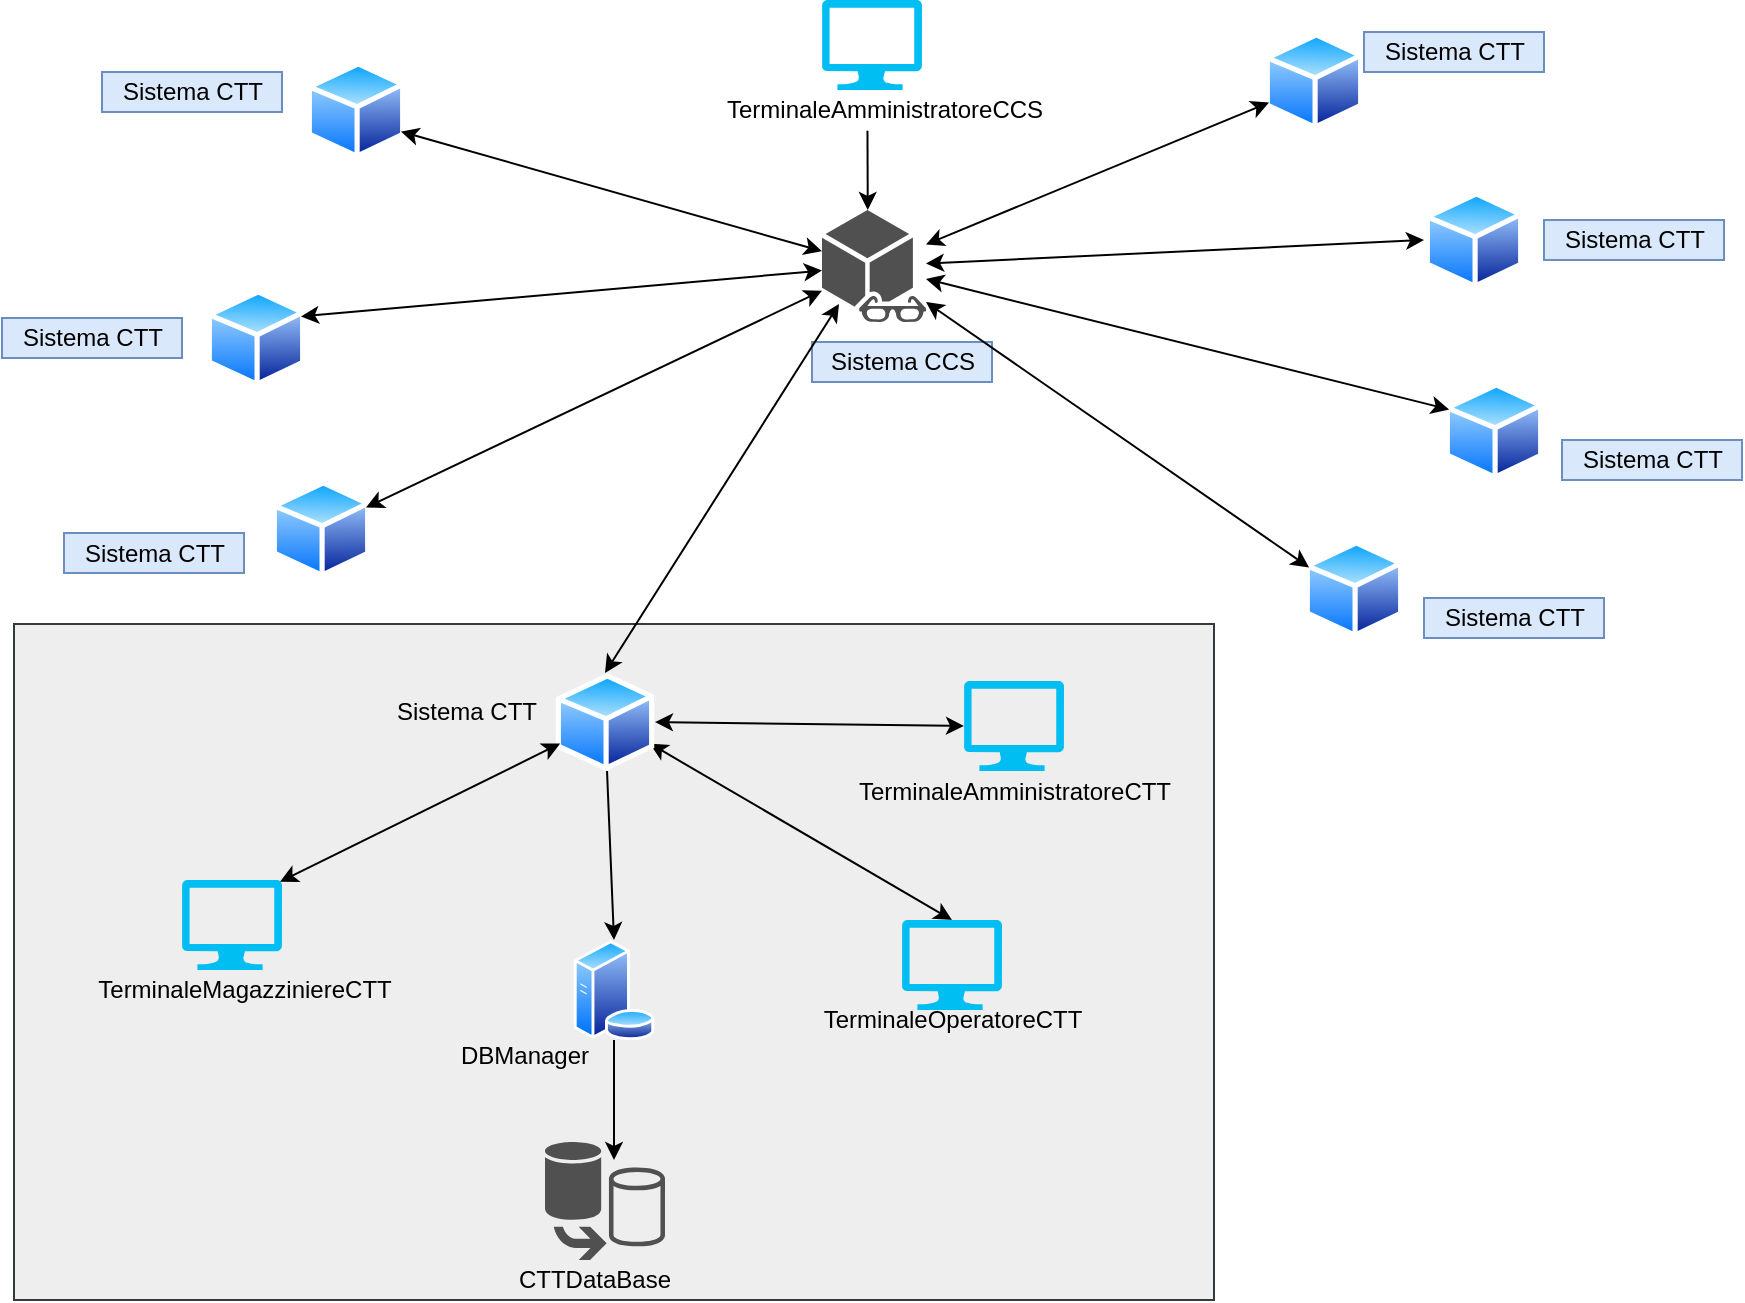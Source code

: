 <mxfile version="14.5.1" type="device"><diagram id="F1FANpOwpuvpX6jeLgoc" name="Page-1"><mxGraphModel dx="4498" dy="1724" grid="1" gridSize="10" guides="1" tooltips="1" connect="1" arrows="1" fold="1" page="1" pageScale="1" pageWidth="827" pageHeight="1169" math="0" shadow="0"><root><mxCell id="0"/><mxCell id="1" parent="0"/><mxCell id="EabEIgHXr1oil1gj8jBn-44" value="" style="rounded=0;whiteSpace=wrap;html=1;sketch=0;fillColor=#eeeeee;strokeColor=#36393d;" parent="1" vertex="1"><mxGeometry x="-1644" y="312" width="600" height="338" as="geometry"/></mxCell><mxCell id="EabEIgHXr1oil1gj8jBn-5" value="Sistema CCS" style="text;html=1;align=center;verticalAlign=middle;resizable=0;points=[];autosize=1;fillColor=#dae8fc;strokeColor=#6c8ebf;" parent="1" vertex="1"><mxGeometry x="-1245" y="171" width="90" height="20" as="geometry"/></mxCell><mxCell id="EabEIgHXr1oil1gj8jBn-7" value="Sistema CTT" style="text;html=1;align=center;verticalAlign=middle;resizable=0;points=[];autosize=1;" parent="1" vertex="1"><mxGeometry x="-1463.5" y="346" width="90" height="20" as="geometry"/></mxCell><mxCell id="EabEIgHXr1oil1gj8jBn-9" value="" style="aspect=fixed;perimeter=ellipsePerimeter;html=1;align=center;shadow=0;dashed=0;spacingTop=3;image;image=img/lib/active_directory/database_server.svg;" parent="1" vertex="1"><mxGeometry x="-1364.5" y="470" width="41" height="50" as="geometry"/></mxCell><mxCell id="EabEIgHXr1oil1gj8jBn-10" value="CTTDataBase" style="text;html=1;align=center;verticalAlign=middle;resizable=0;points=[];autosize=1;" parent="1" vertex="1"><mxGeometry x="-1399" y="630" width="90" height="20" as="geometry"/></mxCell><mxCell id="EabEIgHXr1oil1gj8jBn-11" value="" style="verticalLabelPosition=bottom;html=1;verticalAlign=top;align=center;strokeColor=none;fillColor=#00BEF2;shape=mxgraph.azure.computer;pointerEvents=1;" parent="1" vertex="1"><mxGeometry x="-1560" y="440" width="50" height="45" as="geometry"/></mxCell><mxCell id="EabEIgHXr1oil1gj8jBn-12" value="&lt;span style=&quot;color: rgba(0 , 0 , 0 , 0) ; font-family: monospace ; font-size: 0px&quot;&gt;%3CmxGraphModel%3E%3Croot%3E%3CmxCell%20id%3D%220%22%2F%3E%3CmxCell%20id%3D%221%22%20parent%3D%220%22%2F%3E%3CmxCell%20id%3D%222%22%20value%3D%22%22%20style%3D%22verticalLabelPosition%3Dbottom%3Bhtml%3D1%3BverticalAlign%3Dtop%3Balign%3Dcenter%3BstrokeColor%3Dnone%3BfillColor%3D%2300BEF2%3Bshape%3Dmxgraph.azure.computer%3BpointerEvents%3D1%3B%22%20vertex%3D%221%22%20parent%3D%221%22%3E%3CmxGeometry%20x%3D%22200%22%20y%3D%22242.5%22%20width%3D%2250%22%20height%3D%2245%22%20as%3D%22geometry%22%2F%3E%3C%2FmxCell%3E%3C%2Froot%3E%3C%2FmxGraphModel%3E&lt;/span&gt;" style="verticalLabelPosition=bottom;html=1;verticalAlign=top;align=center;strokeColor=none;fillColor=#00BEF2;shape=mxgraph.azure.computer;pointerEvents=1;" parent="1" vertex="1"><mxGeometry x="-1200" y="460" width="50" height="45" as="geometry"/></mxCell><mxCell id="EabEIgHXr1oil1gj8jBn-13" value="&lt;span style=&quot;color: rgba(0 , 0 , 0 , 0) ; font-family: monospace ; font-size: 0px&quot;&gt;%3CmxGraphModel%3E%3Croot%3E%3CmxCell%20id%3D%220%22%2F%3E%3CmxCell%20id%3D%221%22%20parent%3D%220%22%2F%3E%3CmxCell%20id%3D%222%22%20value%3D%22%22%20style%3D%22verticalLabelPosition%3Dbottom%3Bhtml%3D1%3BverticalAlign%3Dtop%3Balign%3Dcenter%3BstrokeColor%3Dnone%3BfillColor%3D%2300BEF2%3Bshape%3Dmxgraph.azure.computer%3BpointerEvents%3D1%3B%22%20vertex%3D%221%22%20parent%3D%221%22%3E%3CmxGeometry%20x%3D%22200%22%20y%3D%22242.5%22%20width%3D%2250%22%20height%3D%2245%22%20as%3D%22geometry%22%2F%3E%3C%2FmxCell%3E%3C%2Froot%3E%3C%2FmxGraphModel%3E&lt;/span&gt;" style="verticalLabelPosition=bottom;html=1;verticalAlign=top;align=center;strokeColor=none;fillColor=#00BEF2;shape=mxgraph.azure.computer;pointerEvents=1;" parent="1" vertex="1"><mxGeometry x="-1169" y="340.5" width="50" height="45" as="geometry"/></mxCell><mxCell id="EabEIgHXr1oil1gj8jBn-15" value="TerminaleMagazziniereCTT" style="text;html=1;align=center;verticalAlign=middle;resizable=0;points=[];autosize=1;" parent="1" vertex="1"><mxGeometry x="-1609" y="485" width="160" height="20" as="geometry"/></mxCell><mxCell id="EabEIgHXr1oil1gj8jBn-16" value="TerminaleOperatoreCTT" style="text;html=1;align=center;verticalAlign=middle;resizable=0;points=[];autosize=1;" parent="1" vertex="1"><mxGeometry x="-1245" y="500" width="140" height="20" as="geometry"/></mxCell><mxCell id="EabEIgHXr1oil1gj8jBn-17" value="TerminaleAmministratoreCTT" style="text;html=1;align=center;verticalAlign=middle;resizable=0;points=[];autosize=1;" parent="1" vertex="1"><mxGeometry x="-1229" y="385.5" width="170" height="20" as="geometry"/></mxCell><mxCell id="EabEIgHXr1oil1gj8jBn-19" value="" style="endArrow=classic;html=1;exitX=0.5;exitY=0;exitDx=0;exitDy=0;exitPerimeter=0;entryX=1;entryY=0.75;entryDx=0;entryDy=0;startArrow=classic;startFill=1;" parent="1" source="EabEIgHXr1oil1gj8jBn-12" target="EabEIgHXr1oil1gj8jBn-23" edge="1"><mxGeometry width="50" height="50" relative="1" as="geometry"><mxPoint x="-1750" y="275.9" as="sourcePoint"/><mxPoint x="-1698.014" y="214.5" as="targetPoint"/></mxGeometry></mxCell><mxCell id="EabEIgHXr1oil1gj8jBn-20" value="" style="endArrow=classic;html=1;entryX=1;entryY=0.5;entryDx=0;entryDy=0;startArrow=classic;startFill=1;exitX=0;exitY=0.5;exitDx=0;exitDy=0;exitPerimeter=0;" parent="1" source="EabEIgHXr1oil1gj8jBn-13" target="EabEIgHXr1oil1gj8jBn-23" edge="1"><mxGeometry width="50" height="50" relative="1" as="geometry"><mxPoint x="-1171" y="369" as="sourcePoint"/><mxPoint x="-1321" y="363.161" as="targetPoint"/></mxGeometry></mxCell><mxCell id="EabEIgHXr1oil1gj8jBn-21" value="" style="endArrow=classic;html=1;entryX=0.5;entryY=0;entryDx=0;entryDy=0;" parent="1" source="EabEIgHXr1oil1gj8jBn-23" target="EabEIgHXr1oil1gj8jBn-9" edge="1"><mxGeometry width="50" height="50" relative="1" as="geometry"><mxPoint x="-1344.0" y="387.0" as="sourcePoint"/><mxPoint x="-1347.313" y="467" as="targetPoint"/></mxGeometry></mxCell><mxCell id="EabEIgHXr1oil1gj8jBn-22" value="" style="endArrow=classic;startArrow=classic;html=1;exitX=0;exitY=1;exitDx=0;exitDy=0;entryX=0.5;entryY=0;entryDx=0;entryDy=0;" parent="1" target="EabEIgHXr1oil1gj8jBn-23" edge="1"><mxGeometry width="50" height="50" relative="1" as="geometry"><mxPoint x="-1231.498" y="151.998" as="sourcePoint"/><mxPoint x="-1090.353" y="320" as="targetPoint"/></mxGeometry></mxCell><mxCell id="EabEIgHXr1oil1gj8jBn-23" value="" style="aspect=fixed;perimeter=ellipsePerimeter;html=1;align=center;shadow=0;dashed=0;spacingTop=3;image;image=img/lib/active_directory/generic_node.svg;sketch=0;" parent="1" vertex="1"><mxGeometry x="-1373.5" y="336.5" width="50" height="49" as="geometry"/></mxCell><mxCell id="EabEIgHXr1oil1gj8jBn-25" value="" style="endArrow=classic;html=1;exitX=0.469;exitY=1.021;exitDx=0;exitDy=0;exitPerimeter=0;" parent="1" edge="1"><mxGeometry width="50" height="50" relative="1" as="geometry"><mxPoint x="-1217.27" y="65.42" as="sourcePoint"/><mxPoint x="-1217.112" y="105" as="targetPoint"/></mxGeometry></mxCell><mxCell id="EabEIgHXr1oil1gj8jBn-26" value="TerminaleAmministratoreCCS" style="text;html=1;align=center;verticalAlign=middle;resizable=0;points=[];autosize=1;" parent="1" vertex="1"><mxGeometry x="-1294" y="45" width="170" height="20" as="geometry"/></mxCell><mxCell id="EabEIgHXr1oil1gj8jBn-29" value="" style="endArrow=classic;html=1;exitX=0;exitY=0.75;exitDx=0;exitDy=0;entryX=0.98;entryY=0.02;entryDx=0;entryDy=0;startArrow=classic;startFill=1;entryPerimeter=0;" parent="1" source="EabEIgHXr1oil1gj8jBn-23" target="EabEIgHXr1oil1gj8jBn-11" edge="1"><mxGeometry width="50" height="50" relative="1" as="geometry"><mxPoint x="-1386.5" y="445.005" as="sourcePoint"/><mxPoint x="-1489" y="465.02" as="targetPoint"/></mxGeometry></mxCell><mxCell id="EabEIgHXr1oil1gj8jBn-14" value="&lt;span style=&quot;color: rgba(0 , 0 , 0 , 0) ; font-family: monospace ; font-size: 0px&quot;&gt;%3CmxGraphModel%3E%3Croot%3E%3CmxCell%20id%3D%220%22%2F%3E%3CmxCell%20id%3D%221%22%20parent%3D%220%22%2F%3E%3CmxCell%20id%3D%222%22%20value%3D%22%22%20style%3D%22verticalLabelPosition%3Dbottom%3Bhtml%3D1%3BverticalAlign%3Dtop%3Balign%3Dcenter%3BstrokeColor%3Dnone%3BfillColor%3D%2300BEF2%3Bshape%3Dmxgraph.azure.computer%3BpointerEvents%3D1%3B%22%20vertex%3D%221%22%20parent%3D%221%22%3E%3CmxGeometry%20x%3D%22200%22%20y%3D%22242.5%22%20width%3D%2250%22%20height%3D%2245%22%20as%3D%22geometry%22%2F%3E%3C%2FmxCell%3E%3C%2Froot%3E%3C%2FmxGraphModel%3E&lt;/span&gt;" style="verticalLabelPosition=bottom;html=1;verticalAlign=top;align=center;strokeColor=none;fillColor=#00BEF2;shape=mxgraph.azure.computer;pointerEvents=1;" parent="1" vertex="1"><mxGeometry x="-1240" width="50" height="45" as="geometry"/></mxCell><mxCell id="EabEIgHXr1oil1gj8jBn-31" value="" style="pointerEvents=1;shadow=0;dashed=0;html=1;strokeColor=none;fillColor=#505050;labelPosition=center;verticalLabelPosition=bottom;verticalAlign=top;outlineConnect=0;align=center;shape=mxgraph.office.communications.watcher_node;sketch=0;" parent="1" vertex="1"><mxGeometry x="-1240" y="105" width="52" height="56" as="geometry"/></mxCell><mxCell id="EabEIgHXr1oil1gj8jBn-33" value="Sistema CTT" style="text;html=1;align=center;verticalAlign=middle;resizable=0;points=[];autosize=1;fillColor=#dae8fc;strokeColor=#6c8ebf;" parent="1" vertex="1"><mxGeometry x="-1650" y="159" width="90" height="20" as="geometry"/></mxCell><mxCell id="EabEIgHXr1oil1gj8jBn-34" value="" style="aspect=fixed;perimeter=ellipsePerimeter;html=1;align=center;shadow=0;dashed=0;spacingTop=3;image;image=img/lib/active_directory/generic_node.svg;sketch=0;" parent="1" vertex="1"><mxGeometry x="-1548" y="144.5" width="50" height="49" as="geometry"/></mxCell><mxCell id="EabEIgHXr1oil1gj8jBn-35" value="Sistema CTT" style="text;html=1;align=center;verticalAlign=middle;resizable=0;points=[];autosize=1;fillColor=#dae8fc;strokeColor=#6c8ebf;" parent="1" vertex="1"><mxGeometry x="-939" y="299" width="90" height="20" as="geometry"/></mxCell><mxCell id="EabEIgHXr1oil1gj8jBn-36" value="" style="aspect=fixed;perimeter=ellipsePerimeter;html=1;align=center;shadow=0;dashed=0;spacingTop=3;image;image=img/lib/active_directory/generic_node.svg;sketch=0;" parent="1" vertex="1"><mxGeometry x="-999" y="270" width="50" height="49" as="geometry"/></mxCell><mxCell id="EabEIgHXr1oil1gj8jBn-39" value="Sistema CTT" style="text;html=1;align=center;verticalAlign=middle;resizable=0;points=[];autosize=1;fillColor=#dae8fc;strokeColor=#6c8ebf;" parent="1" vertex="1"><mxGeometry x="-879" y="110" width="90" height="20" as="geometry"/></mxCell><mxCell id="EabEIgHXr1oil1gj8jBn-40" value="" style="aspect=fixed;perimeter=ellipsePerimeter;html=1;align=center;shadow=0;dashed=0;spacingTop=3;image;image=img/lib/active_directory/generic_node.svg;sketch=0;" parent="1" vertex="1"><mxGeometry x="-939" y="95.5" width="50" height="49" as="geometry"/></mxCell><mxCell id="EabEIgHXr1oil1gj8jBn-41" value="" style="endArrow=classic;startArrow=classic;html=1;entryX=0;entryY=0.25;entryDx=0;entryDy=0;" parent="1" source="EabEIgHXr1oil1gj8jBn-31" target="EabEIgHXr1oil1gj8jBn-36" edge="1"><mxGeometry width="50" height="50" relative="1" as="geometry"><mxPoint x="-1221.498" y="161.998" as="sourcePoint"/><mxPoint x="-1338.5" y="346.5" as="targetPoint"/></mxGeometry></mxCell><mxCell id="EabEIgHXr1oil1gj8jBn-42" value="" style="endArrow=classic;startArrow=classic;html=1;exitX=0;exitY=0.5;exitDx=0;exitDy=0;" parent="1" source="EabEIgHXr1oil1gj8jBn-40" target="EabEIgHXr1oil1gj8jBn-31" edge="1"><mxGeometry width="50" height="50" relative="1" as="geometry"><mxPoint x="-1178.0" y="156.191" as="sourcePoint"/><mxPoint x="-1179" y="110" as="targetPoint"/></mxGeometry></mxCell><mxCell id="EabEIgHXr1oil1gj8jBn-43" value="" style="endArrow=classic;startArrow=classic;html=1;entryX=1;entryY=0.25;entryDx=0;entryDy=0;" parent="1" source="EabEIgHXr1oil1gj8jBn-31" target="EabEIgHXr1oil1gj8jBn-34" edge="1"><mxGeometry width="50" height="50" relative="1" as="geometry"><mxPoint x="-1221.498" y="161.998" as="sourcePoint"/><mxPoint x="-1338.5" y="346.5" as="targetPoint"/></mxGeometry></mxCell><mxCell id="6c97ke4-kdbYx4nfNNnY-4" value="" style="endArrow=classic;html=1;exitX=0.5;exitY=1;exitDx=0;exitDy=0;" edge="1" parent="1" source="EabEIgHXr1oil1gj8jBn-9"><mxGeometry width="50" height="50" relative="1" as="geometry"><mxPoint x="-1347.937" y="523" as="sourcePoint"/><mxPoint x="-1344" y="580" as="targetPoint"/></mxGeometry></mxCell><mxCell id="6c97ke4-kdbYx4nfNNnY-5" value="DBManager" style="text;html=1;align=center;verticalAlign=middle;resizable=0;points=[];autosize=1;" vertex="1" parent="1"><mxGeometry x="-1429" y="517.5" width="80" height="20" as="geometry"/></mxCell><mxCell id="6c97ke4-kdbYx4nfNNnY-7" value="" style="shadow=0;dashed=0;html=1;strokeColor=none;fillColor=#505050;labelPosition=center;verticalLabelPosition=bottom;verticalAlign=top;outlineConnect=0;align=center;shape=mxgraph.office.databases.database_mirror_witness_node;" vertex="1" parent="1"><mxGeometry x="-1378.5" y="571" width="60" height="59" as="geometry"/></mxCell><mxCell id="6c97ke4-kdbYx4nfNNnY-9" value="" style="aspect=fixed;perimeter=ellipsePerimeter;html=1;align=center;shadow=0;dashed=0;spacingTop=3;image;image=img/lib/active_directory/generic_node.svg;sketch=0;" vertex="1" parent="1"><mxGeometry x="-1515.5" y="240" width="50" height="49" as="geometry"/></mxCell><mxCell id="6c97ke4-kdbYx4nfNNnY-10" value="Sistema CTT" style="text;html=1;align=center;verticalAlign=middle;resizable=0;points=[];autosize=1;fillColor=#dae8fc;strokeColor=#6c8ebf;" vertex="1" parent="1"><mxGeometry x="-1619" y="266.5" width="90" height="20" as="geometry"/></mxCell><mxCell id="6c97ke4-kdbYx4nfNNnY-11" value="Sistema CTT" style="text;html=1;align=center;verticalAlign=middle;resizable=0;points=[];autosize=1;fillColor=#dae8fc;strokeColor=#6c8ebf;" vertex="1" parent="1"><mxGeometry x="-870" y="220" width="90" height="20" as="geometry"/></mxCell><mxCell id="6c97ke4-kdbYx4nfNNnY-12" value="" style="aspect=fixed;perimeter=ellipsePerimeter;html=1;align=center;shadow=0;dashed=0;spacingTop=3;image;image=img/lib/active_directory/generic_node.svg;sketch=0;" vertex="1" parent="1"><mxGeometry x="-929" y="191" width="50" height="49" as="geometry"/></mxCell><mxCell id="6c97ke4-kdbYx4nfNNnY-13" value="" style="endArrow=classic;startArrow=classic;html=1;" edge="1" parent="1" source="EabEIgHXr1oil1gj8jBn-31" target="6c97ke4-kdbYx4nfNNnY-9"><mxGeometry width="50" height="50" relative="1" as="geometry"><mxPoint x="-1230" y="145.312" as="sourcePoint"/><mxPoint x="-1490.428" y="168.467" as="targetPoint"/></mxGeometry></mxCell><mxCell id="6c97ke4-kdbYx4nfNNnY-14" value="" style="endArrow=classic;startArrow=classic;html=1;entryX=0;entryY=0.25;entryDx=0;entryDy=0;" edge="1" parent="1" source="EabEIgHXr1oil1gj8jBn-31" target="6c97ke4-kdbYx4nfNNnY-12"><mxGeometry width="50" height="50" relative="1" as="geometry"><mxPoint x="-1150" y="130.003" as="sourcePoint"/><mxPoint x="-958.572" y="262.917" as="targetPoint"/></mxGeometry></mxCell><mxCell id="6c97ke4-kdbYx4nfNNnY-15" value="" style="aspect=fixed;perimeter=ellipsePerimeter;html=1;align=center;shadow=0;dashed=0;spacingTop=3;image;image=img/lib/active_directory/generic_node.svg;sketch=0;" vertex="1" parent="1"><mxGeometry x="-1498" y="30.5" width="50" height="49" as="geometry"/></mxCell><mxCell id="6c97ke4-kdbYx4nfNNnY-16" value="" style="aspect=fixed;perimeter=ellipsePerimeter;html=1;align=center;shadow=0;dashed=0;spacingTop=3;image;image=img/lib/active_directory/generic_node.svg;sketch=0;" vertex="1" parent="1"><mxGeometry x="-1019" y="16" width="50" height="49" as="geometry"/></mxCell><mxCell id="6c97ke4-kdbYx4nfNNnY-17" value="" style="endArrow=classic;startArrow=classic;html=1;entryX=0;entryY=0.75;entryDx=0;entryDy=0;" edge="1" parent="1" source="EabEIgHXr1oil1gj8jBn-31" target="6c97ke4-kdbYx4nfNNnY-16"><mxGeometry width="50" height="50" relative="1" as="geometry"><mxPoint x="-929.0" y="130.0" as="sourcePoint"/><mxPoint x="-1178" y="141.771" as="targetPoint"/></mxGeometry></mxCell><mxCell id="6c97ke4-kdbYx4nfNNnY-18" value="Sistema CTT" style="text;html=1;align=center;verticalAlign=middle;resizable=0;points=[];autosize=1;fillColor=#dae8fc;strokeColor=#6c8ebf;" vertex="1" parent="1"><mxGeometry x="-969" y="16" width="90" height="20" as="geometry"/></mxCell><mxCell id="6c97ke4-kdbYx4nfNNnY-19" value="" style="endArrow=classic;startArrow=classic;html=1;entryX=1;entryY=0.75;entryDx=0;entryDy=0;" edge="1" parent="1" source="EabEIgHXr1oil1gj8jBn-31" target="6c97ke4-kdbYx4nfNNnY-15"><mxGeometry width="50" height="50" relative="1" as="geometry"><mxPoint x="-1230" y="145.312" as="sourcePoint"/><mxPoint x="-1490.428" y="168.467" as="targetPoint"/></mxGeometry></mxCell><mxCell id="6c97ke4-kdbYx4nfNNnY-21" value="Sistema CTT" style="text;html=1;align=center;verticalAlign=middle;resizable=0;points=[];autosize=1;fillColor=#dae8fc;strokeColor=#6c8ebf;" vertex="1" parent="1"><mxGeometry x="-1600" y="36" width="90" height="20" as="geometry"/></mxCell></root></mxGraphModel></diagram></mxfile>